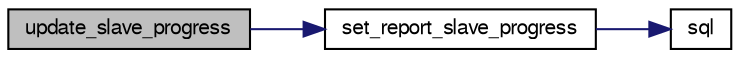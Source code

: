 digraph G
{
  bgcolor="transparent";
  edge [fontname="FreeSans",fontsize="10",labelfontname="FreeSans",labelfontsize="10"];
  node [fontname="FreeSans",fontsize="10",shape=record];
  rankdir=LR;
  Node1 [label="update_slave_progress",height=0.2,width=0.4,color="black", fillcolor="grey75", style="filled" fontcolor="black"];
  Node1 -> Node2 [color="midnightblue",fontsize="10",style="solid",fontname="FreeSans"];
  Node2 [label="set_report_slave_progress",height=0.2,width=0.4,color="black",URL="$manage__sql_8c.html#a80caaa3b756320c8854ccb48c8e2a0af",tooltip="Set slave progress of a report."];
  Node2 -> Node3 [color="midnightblue",fontsize="10",style="solid",fontname="FreeSans"];
  Node3 [label="sql",height=0.2,width=0.4,color="black",URL="$sql_8c.html#ab30e7346a835f4a3edce6f03e16189a8",tooltip="Perform an SQL statement, retrying if database is busy or locked."];
}
